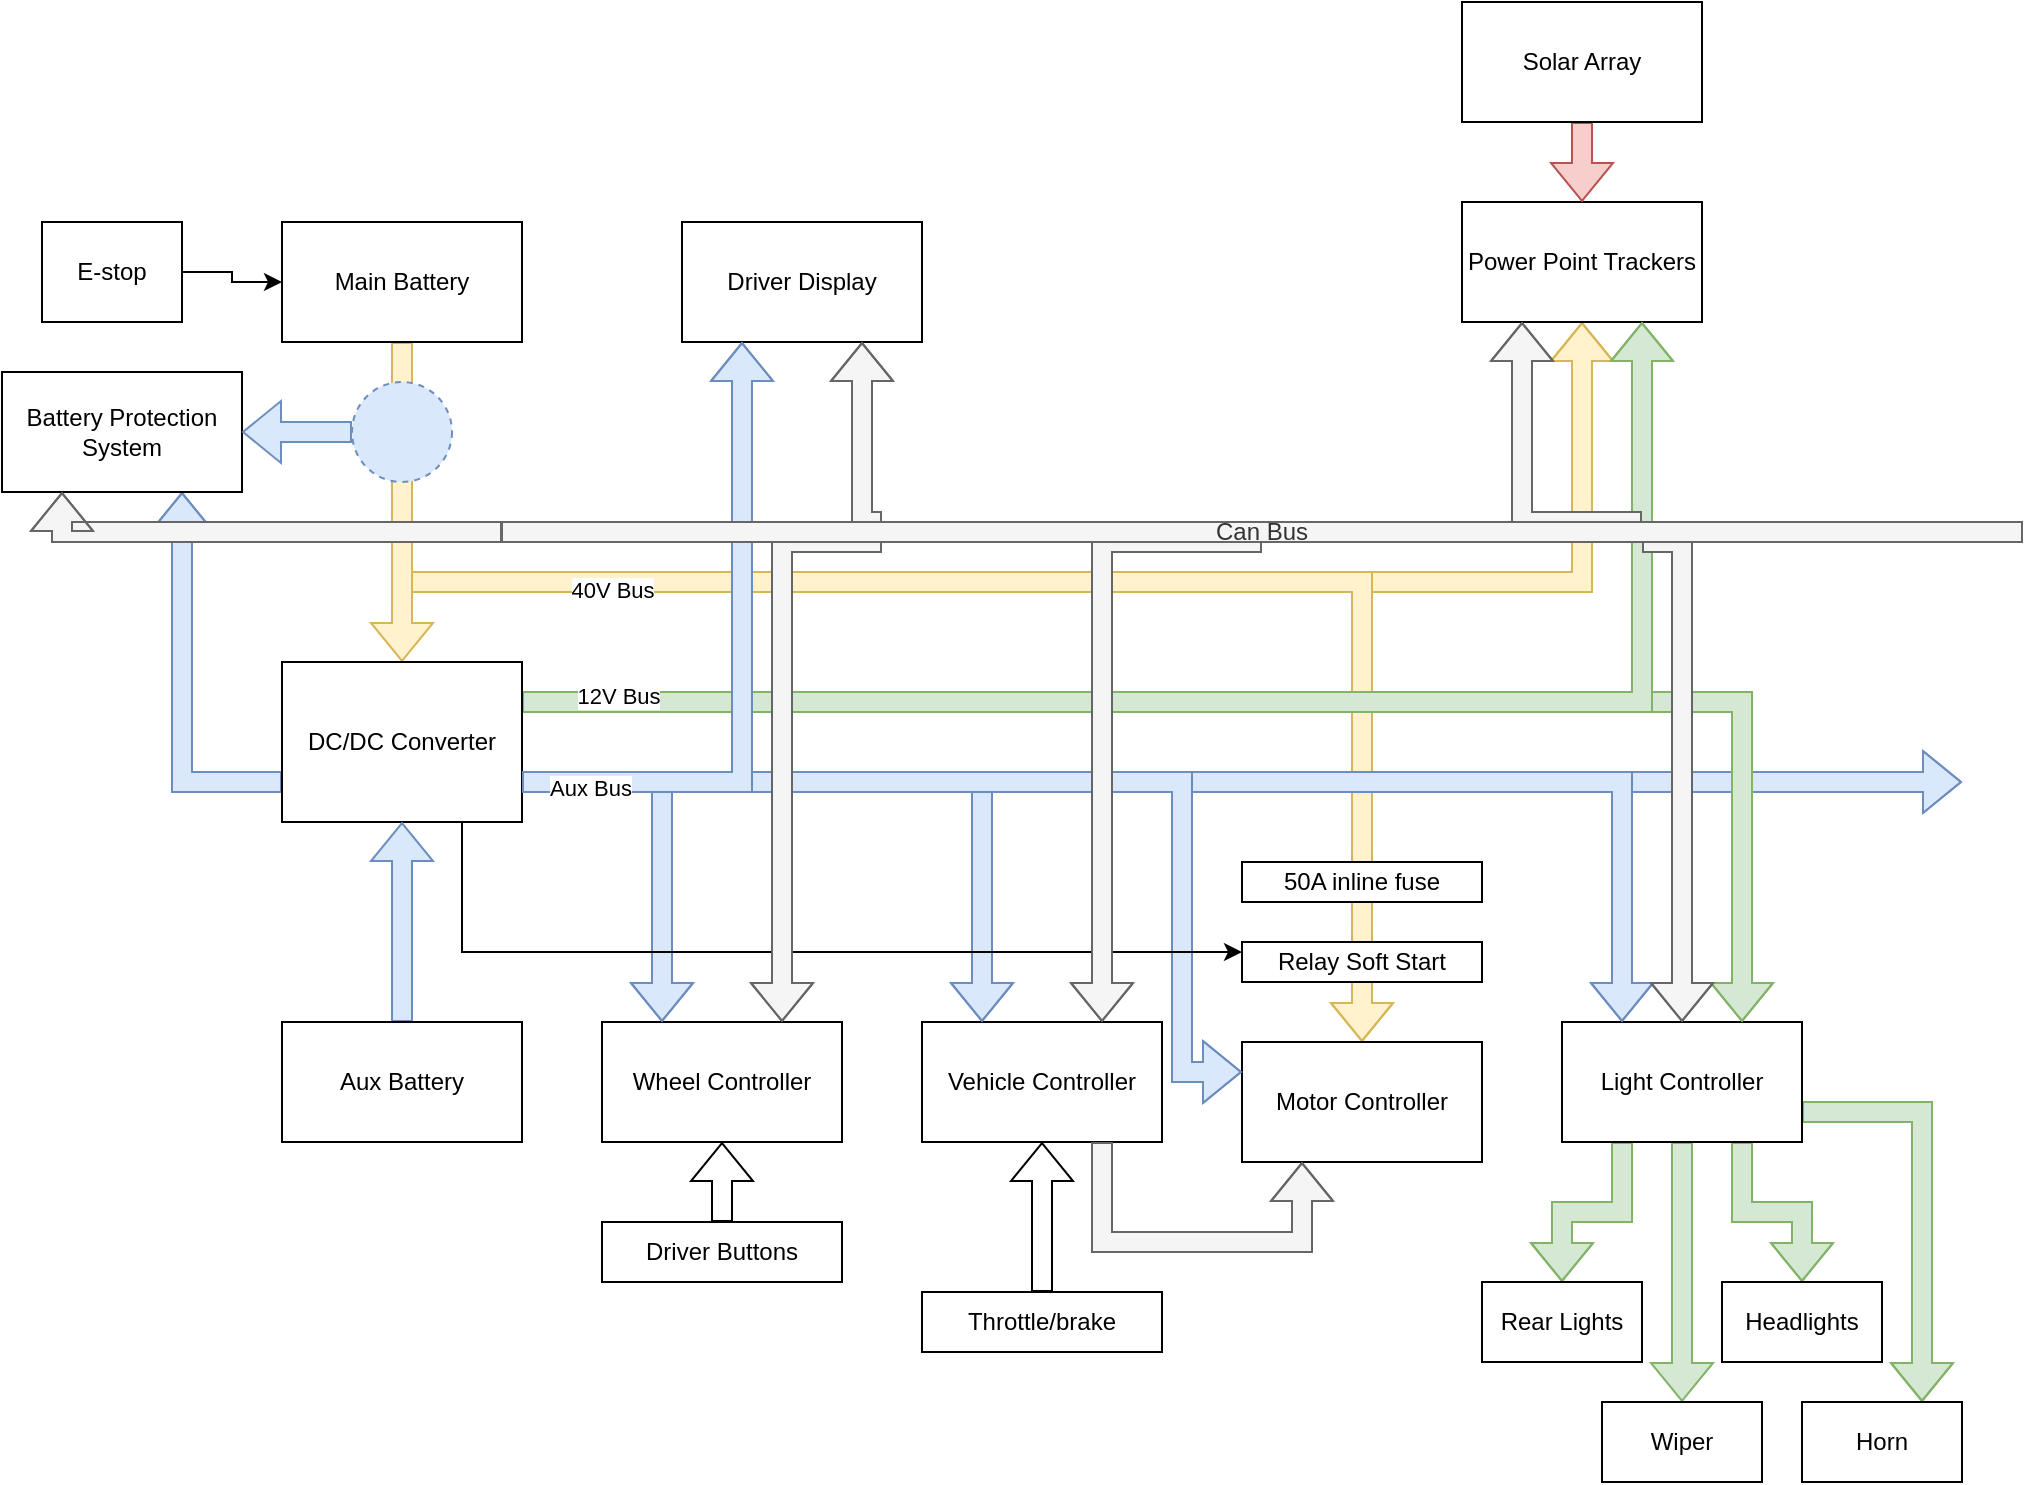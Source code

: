 <mxfile version="13.7.9" type="device"><diagram id="iwurdp77V-ijUKsoUroe" name="Page-1"><mxGraphModel dx="1422" dy="822" grid="1" gridSize="10" guides="1" tooltips="1" connect="1" arrows="1" fold="1" page="1" pageScale="1" pageWidth="1100" pageHeight="850" math="0" shadow="0"><root><mxCell id="0"/><mxCell id="1" parent="0"/><mxCell id="dRGe6bBK8JR47SLsbl3L-13" style="edgeStyle=orthogonalEdgeStyle;rounded=0;orthogonalLoop=1;jettySize=auto;html=1;exitX=0.5;exitY=1;exitDx=0;exitDy=0;shape=flexArrow;entryX=0.5;entryY=1;entryDx=0;entryDy=0;fillColor=#fff2cc;strokeColor=#d6b656;" edge="1" parent="1" source="dRGe6bBK8JR47SLsbl3L-1" target="dRGe6bBK8JR47SLsbl3L-6"><mxGeometry relative="1" as="geometry"><mxPoint x="1032.353" y="410" as="targetPoint"/><Array as="points"><mxPoint x="220" y="300"/><mxPoint x="810" y="300"/></Array></mxGeometry></mxCell><mxCell id="dRGe6bBK8JR47SLsbl3L-30" style="edgeStyle=orthogonalEdgeStyle;shape=flexArrow;rounded=0;orthogonalLoop=1;jettySize=auto;html=1;exitX=0.5;exitY=1;exitDx=0;exitDy=0;strokeColor=#d6b656;strokeWidth=1;entryX=0.5;entryY=0;entryDx=0;entryDy=0;fillColor=#fff2cc;" edge="1" parent="1" source="dRGe6bBK8JR47SLsbl3L-1" target="dRGe6bBK8JR47SLsbl3L-7"><mxGeometry relative="1" as="geometry"><mxPoint x="710" y="410" as="targetPoint"/><Array as="points"><mxPoint x="220" y="300"/><mxPoint x="700" y="300"/></Array></mxGeometry></mxCell><mxCell id="dRGe6bBK8JR47SLsbl3L-45" value="40V Bus" style="edgeLabel;html=1;align=center;verticalAlign=middle;resizable=0;points=[];" vertex="1" connectable="0" parent="dRGe6bBK8JR47SLsbl3L-30"><mxGeometry x="-0.458" y="-4" relative="1" as="geometry"><mxPoint as="offset"/></mxGeometry></mxCell><mxCell id="dRGe6bBK8JR47SLsbl3L-34" style="edgeStyle=orthogonalEdgeStyle;shape=flexArrow;rounded=0;orthogonalLoop=1;jettySize=auto;html=1;exitX=0.5;exitY=1;exitDx=0;exitDy=0;strokeColor=#d6b656;strokeWidth=1;fillColor=#fff2cc;" edge="1" parent="1" source="dRGe6bBK8JR47SLsbl3L-1" target="dRGe6bBK8JR47SLsbl3L-8"><mxGeometry relative="1" as="geometry"/></mxCell><mxCell id="dRGe6bBK8JR47SLsbl3L-1" value="Main Battery" style="rounded=0;whiteSpace=wrap;html=1;" vertex="1" parent="1"><mxGeometry x="160" y="120" width="120" height="60" as="geometry"/></mxCell><mxCell id="dRGe6bBK8JR47SLsbl3L-2" value="Driver Display" style="rounded=0;whiteSpace=wrap;html=1;" vertex="1" parent="1"><mxGeometry x="360" y="120" width="120" height="60" as="geometry"/></mxCell><mxCell id="dRGe6bBK8JR47SLsbl3L-3" value="Wheel Controller" style="rounded=0;whiteSpace=wrap;html=1;" vertex="1" parent="1"><mxGeometry x="320" y="520" width="120" height="60" as="geometry"/></mxCell><mxCell id="dRGe6bBK8JR47SLsbl3L-4" value="Vehicle Controller" style="rounded=0;whiteSpace=wrap;html=1;" vertex="1" parent="1"><mxGeometry x="480" y="520" width="120" height="60" as="geometry"/></mxCell><mxCell id="dRGe6bBK8JR47SLsbl3L-27" style="edgeStyle=orthogonalEdgeStyle;shape=flexArrow;rounded=0;orthogonalLoop=1;jettySize=auto;html=1;exitX=0.5;exitY=1;exitDx=0;exitDy=0;strokeColor=#82b366;strokeWidth=1;fillColor=#d5e8d4;" edge="1" parent="1" source="dRGe6bBK8JR47SLsbl3L-5" target="dRGe6bBK8JR47SLsbl3L-25"><mxGeometry relative="1" as="geometry"/></mxCell><mxCell id="dRGe6bBK8JR47SLsbl3L-28" style="edgeStyle=orthogonalEdgeStyle;shape=flexArrow;rounded=0;orthogonalLoop=1;jettySize=auto;html=1;exitX=0.75;exitY=1;exitDx=0;exitDy=0;entryX=0.5;entryY=0;entryDx=0;entryDy=0;strokeColor=#82b366;strokeWidth=1;fillColor=#d5e8d4;" edge="1" parent="1" source="dRGe6bBK8JR47SLsbl3L-5" target="dRGe6bBK8JR47SLsbl3L-24"><mxGeometry relative="1" as="geometry"/></mxCell><mxCell id="dRGe6bBK8JR47SLsbl3L-29" style="edgeStyle=orthogonalEdgeStyle;shape=flexArrow;rounded=0;orthogonalLoop=1;jettySize=auto;html=1;exitX=0.25;exitY=1;exitDx=0;exitDy=0;entryX=0.5;entryY=0;entryDx=0;entryDy=0;strokeColor=#82b366;strokeWidth=1;fillColor=#d5e8d4;" edge="1" parent="1" source="dRGe6bBK8JR47SLsbl3L-5" target="dRGe6bBK8JR47SLsbl3L-23"><mxGeometry relative="1" as="geometry"/></mxCell><mxCell id="dRGe6bBK8JR47SLsbl3L-37" style="edgeStyle=orthogonalEdgeStyle;shape=flexArrow;rounded=0;orthogonalLoop=1;jettySize=auto;html=1;exitX=1;exitY=0.75;exitDx=0;exitDy=0;entryX=0.75;entryY=0;entryDx=0;entryDy=0;strokeColor=#82b366;strokeWidth=1;fillColor=#d5e8d4;" edge="1" parent="1" source="dRGe6bBK8JR47SLsbl3L-5" target="dRGe6bBK8JR47SLsbl3L-36"><mxGeometry relative="1" as="geometry"/></mxCell><mxCell id="dRGe6bBK8JR47SLsbl3L-5" value="Light Controller" style="rounded=0;whiteSpace=wrap;html=1;" vertex="1" parent="1"><mxGeometry x="800" y="520" width="120" height="60" as="geometry"/></mxCell><mxCell id="dRGe6bBK8JR47SLsbl3L-6" value="Power Point Trackers" style="rounded=0;whiteSpace=wrap;html=1;" vertex="1" parent="1"><mxGeometry x="750" y="110" width="120" height="60" as="geometry"/></mxCell><mxCell id="dRGe6bBK8JR47SLsbl3L-7" value="Motor Controller" style="rounded=0;whiteSpace=wrap;html=1;" vertex="1" parent="1"><mxGeometry x="640" y="530" width="120" height="60" as="geometry"/></mxCell><mxCell id="dRGe6bBK8JR47SLsbl3L-18" style="edgeStyle=orthogonalEdgeStyle;shape=flexArrow;rounded=0;orthogonalLoop=1;jettySize=auto;html=1;exitX=1;exitY=0.75;exitDx=0;exitDy=0;fillColor=#dae8fc;strokeColor=#6c8ebf;" edge="1" parent="1" source="dRGe6bBK8JR47SLsbl3L-8"><mxGeometry relative="1" as="geometry"><mxPoint x="1000" y="400" as="targetPoint"/></mxGeometry></mxCell><mxCell id="dRGe6bBK8JR47SLsbl3L-20" style="edgeStyle=orthogonalEdgeStyle;shape=flexArrow;rounded=0;orthogonalLoop=1;jettySize=auto;html=1;exitX=1;exitY=0.75;exitDx=0;exitDy=0;entryX=0.25;entryY=0;entryDx=0;entryDy=0;strokeColor=#6c8ebf;strokeWidth=1;fillColor=#dae8fc;" edge="1" parent="1" source="dRGe6bBK8JR47SLsbl3L-8" target="dRGe6bBK8JR47SLsbl3L-3"><mxGeometry relative="1" as="geometry"/></mxCell><mxCell id="dRGe6bBK8JR47SLsbl3L-21" style="edgeStyle=orthogonalEdgeStyle;shape=flexArrow;rounded=0;orthogonalLoop=1;jettySize=auto;html=1;exitX=1;exitY=0.75;exitDx=0;exitDy=0;entryX=0.25;entryY=0;entryDx=0;entryDy=0;strokeColor=#6c8ebf;strokeWidth=1;fillColor=#dae8fc;" edge="1" parent="1" source="dRGe6bBK8JR47SLsbl3L-8" target="dRGe6bBK8JR47SLsbl3L-4"><mxGeometry relative="1" as="geometry"/></mxCell><mxCell id="dRGe6bBK8JR47SLsbl3L-22" style="edgeStyle=orthogonalEdgeStyle;shape=flexArrow;rounded=0;orthogonalLoop=1;jettySize=auto;html=1;exitX=1;exitY=0.75;exitDx=0;exitDy=0;entryX=0.25;entryY=0;entryDx=0;entryDy=0;strokeColor=#6c8ebf;strokeWidth=1;fillColor=#dae8fc;" edge="1" parent="1" source="dRGe6bBK8JR47SLsbl3L-8" target="dRGe6bBK8JR47SLsbl3L-5"><mxGeometry relative="1" as="geometry"/></mxCell><mxCell id="dRGe6bBK8JR47SLsbl3L-35" style="edgeStyle=orthogonalEdgeStyle;shape=flexArrow;rounded=0;orthogonalLoop=1;jettySize=auto;html=1;exitX=1;exitY=0.25;exitDx=0;exitDy=0;entryX=0.75;entryY=0;entryDx=0;entryDy=0;strokeColor=#82b366;strokeWidth=1;fillColor=#d5e8d4;" edge="1" parent="1" source="dRGe6bBK8JR47SLsbl3L-8" target="dRGe6bBK8JR47SLsbl3L-5"><mxGeometry relative="1" as="geometry"/></mxCell><mxCell id="dRGe6bBK8JR47SLsbl3L-38" style="edgeStyle=orthogonalEdgeStyle;shape=flexArrow;rounded=0;orthogonalLoop=1;jettySize=auto;html=1;exitX=1;exitY=0.75;exitDx=0;exitDy=0;entryX=0;entryY=0.25;entryDx=0;entryDy=0;strokeColor=#6c8ebf;strokeWidth=1;fillColor=#dae8fc;" edge="1" parent="1" source="dRGe6bBK8JR47SLsbl3L-8" target="dRGe6bBK8JR47SLsbl3L-7"><mxGeometry relative="1" as="geometry"><Array as="points"><mxPoint x="610" y="400"/><mxPoint x="610" y="545"/></Array></mxGeometry></mxCell><mxCell id="dRGe6bBK8JR47SLsbl3L-39" style="edgeStyle=orthogonalEdgeStyle;shape=flexArrow;rounded=0;orthogonalLoop=1;jettySize=auto;html=1;exitX=1;exitY=0.25;exitDx=0;exitDy=0;entryX=0.75;entryY=1;entryDx=0;entryDy=0;strokeColor=#82b366;strokeWidth=1;fillColor=#d5e8d4;" edge="1" parent="1" source="dRGe6bBK8JR47SLsbl3L-8" target="dRGe6bBK8JR47SLsbl3L-6"><mxGeometry relative="1" as="geometry"/></mxCell><mxCell id="dRGe6bBK8JR47SLsbl3L-46" value="12V Bus" style="edgeLabel;html=1;align=center;verticalAlign=middle;resizable=0;points=[];" vertex="1" connectable="0" parent="dRGe6bBK8JR47SLsbl3L-39"><mxGeometry x="-0.872" y="3" relative="1" as="geometry"><mxPoint as="offset"/></mxGeometry></mxCell><mxCell id="dRGe6bBK8JR47SLsbl3L-48" style="edgeStyle=orthogonalEdgeStyle;rounded=0;orthogonalLoop=1;jettySize=auto;html=1;exitX=0.75;exitY=1;exitDx=0;exitDy=0;entryX=0;entryY=0.25;entryDx=0;entryDy=0;strokeColor=#000000;strokeWidth=1;" edge="1" parent="1" source="dRGe6bBK8JR47SLsbl3L-8" target="dRGe6bBK8JR47SLsbl3L-17"><mxGeometry relative="1" as="geometry"><Array as="points"><mxPoint x="250" y="485"/></Array></mxGeometry></mxCell><mxCell id="dRGe6bBK8JR47SLsbl3L-64" style="edgeStyle=orthogonalEdgeStyle;shape=flexArrow;rounded=0;orthogonalLoop=1;jettySize=auto;html=1;exitX=0;exitY=0.75;exitDx=0;exitDy=0;entryX=0.75;entryY=1;entryDx=0;entryDy=0;strokeColor=#6c8ebf;strokeWidth=1;fillColor=#dae8fc;" edge="1" parent="1" source="dRGe6bBK8JR47SLsbl3L-8" target="dRGe6bBK8JR47SLsbl3L-10"><mxGeometry relative="1" as="geometry"/></mxCell><mxCell id="dRGe6bBK8JR47SLsbl3L-8" value="DC/DC Converter" style="rounded=0;whiteSpace=wrap;html=1;" vertex="1" parent="1"><mxGeometry x="160" y="340" width="120" height="80" as="geometry"/></mxCell><mxCell id="dRGe6bBK8JR47SLsbl3L-15" style="edgeStyle=orthogonalEdgeStyle;shape=flexArrow;rounded=0;orthogonalLoop=1;jettySize=auto;html=1;exitX=0.5;exitY=0;exitDx=0;exitDy=0;entryX=0.5;entryY=1;entryDx=0;entryDy=0;fillColor=#dae8fc;strokeColor=#6c8ebf;" edge="1" parent="1" source="dRGe6bBK8JR47SLsbl3L-9" target="dRGe6bBK8JR47SLsbl3L-8"><mxGeometry relative="1" as="geometry"/></mxCell><mxCell id="dRGe6bBK8JR47SLsbl3L-9" value="Aux Battery" style="rounded=0;whiteSpace=wrap;html=1;" vertex="1" parent="1"><mxGeometry x="160" y="520" width="120" height="60" as="geometry"/></mxCell><mxCell id="dRGe6bBK8JR47SLsbl3L-10" value="Battery Protection System" style="rounded=0;whiteSpace=wrap;html=1;" vertex="1" parent="1"><mxGeometry x="20" y="195" width="120" height="60" as="geometry"/></mxCell><mxCell id="dRGe6bBK8JR47SLsbl3L-12" style="edgeStyle=orthogonalEdgeStyle;rounded=0;orthogonalLoop=1;jettySize=auto;html=1;entryX=0;entryY=0.5;entryDx=0;entryDy=0;" edge="1" parent="1" source="dRGe6bBK8JR47SLsbl3L-11" target="dRGe6bBK8JR47SLsbl3L-1"><mxGeometry relative="1" as="geometry"/></mxCell><mxCell id="dRGe6bBK8JR47SLsbl3L-11" value="E-stop" style="rounded=0;whiteSpace=wrap;html=1;" vertex="1" parent="1"><mxGeometry x="40" y="120" width="70" height="50" as="geometry"/></mxCell><mxCell id="dRGe6bBK8JR47SLsbl3L-16" value="50A inline fuse" style="rounded=0;whiteSpace=wrap;html=1;" vertex="1" parent="1"><mxGeometry x="640" y="440" width="120" height="20" as="geometry"/></mxCell><mxCell id="dRGe6bBK8JR47SLsbl3L-17" value="Relay Soft Start" style="rounded=0;whiteSpace=wrap;html=1;" vertex="1" parent="1"><mxGeometry x="640" y="480" width="120" height="20" as="geometry"/></mxCell><mxCell id="dRGe6bBK8JR47SLsbl3L-23" value="Rear Lights" style="rounded=0;whiteSpace=wrap;html=1;" vertex="1" parent="1"><mxGeometry x="760" y="650" width="80" height="40" as="geometry"/></mxCell><mxCell id="dRGe6bBK8JR47SLsbl3L-24" value="Headlights" style="rounded=0;whiteSpace=wrap;html=1;" vertex="1" parent="1"><mxGeometry x="880" y="650" width="80" height="40" as="geometry"/></mxCell><mxCell id="dRGe6bBK8JR47SLsbl3L-25" value="Wiper" style="rounded=0;whiteSpace=wrap;html=1;" vertex="1" parent="1"><mxGeometry x="820" y="710" width="80" height="40" as="geometry"/></mxCell><mxCell id="dRGe6bBK8JR47SLsbl3L-36" value="Horn" style="rounded=0;whiteSpace=wrap;html=1;" vertex="1" parent="1"><mxGeometry x="920" y="710" width="80" height="40" as="geometry"/></mxCell><mxCell id="dRGe6bBK8JR47SLsbl3L-42" style="edgeStyle=orthogonalEdgeStyle;shape=flexArrow;rounded=0;orthogonalLoop=1;jettySize=auto;html=1;exitX=0.25;exitY=1;exitDx=0;exitDy=0;entryX=0.75;entryY=0;entryDx=0;entryDy=0;strokeColor=#666666;strokeWidth=1;fillColor=#f5f5f5;" edge="1" parent="1" source="dRGe6bBK8JR47SLsbl3L-41" target="dRGe6bBK8JR47SLsbl3L-3"><mxGeometry relative="1" as="geometry"><Array as="points"><mxPoint x="410" y="280"/></Array></mxGeometry></mxCell><mxCell id="dRGe6bBK8JR47SLsbl3L-43" style="edgeStyle=orthogonalEdgeStyle;shape=flexArrow;rounded=0;orthogonalLoop=1;jettySize=auto;html=1;exitX=0.5;exitY=1;exitDx=0;exitDy=0;entryX=0.75;entryY=0;entryDx=0;entryDy=0;strokeColor=#666666;strokeWidth=1;fillColor=#f5f5f5;" edge="1" parent="1" source="dRGe6bBK8JR47SLsbl3L-41" target="dRGe6bBK8JR47SLsbl3L-4"><mxGeometry relative="1" as="geometry"><Array as="points"><mxPoint x="570" y="280"/></Array></mxGeometry></mxCell><mxCell id="dRGe6bBK8JR47SLsbl3L-44" style="edgeStyle=orthogonalEdgeStyle;shape=flexArrow;rounded=0;orthogonalLoop=1;jettySize=auto;html=1;exitX=0.75;exitY=1;exitDx=0;exitDy=0;strokeColor=#666666;strokeWidth=1;fillColor=#f5f5f5;" edge="1" parent="1" source="dRGe6bBK8JR47SLsbl3L-41" target="dRGe6bBK8JR47SLsbl3L-5"><mxGeometry relative="1" as="geometry"><Array as="points"><mxPoint x="860" y="280"/></Array></mxGeometry></mxCell><mxCell id="dRGe6bBK8JR47SLsbl3L-49" style="edgeStyle=orthogonalEdgeStyle;rounded=0;orthogonalLoop=1;jettySize=auto;html=1;exitX=0;exitY=0.5;exitDx=0;exitDy=0;entryX=0.25;entryY=1;entryDx=0;entryDy=0;strokeColor=#666666;strokeWidth=1;shape=flexArrow;fillColor=#f5f5f5;" edge="1" parent="1" source="dRGe6bBK8JR47SLsbl3L-41" target="dRGe6bBK8JR47SLsbl3L-10"><mxGeometry relative="1" as="geometry"/></mxCell><mxCell id="dRGe6bBK8JR47SLsbl3L-51" style="edgeStyle=orthogonalEdgeStyle;shape=flexArrow;rounded=0;orthogonalLoop=1;jettySize=auto;html=1;exitX=0.25;exitY=0;exitDx=0;exitDy=0;entryX=0.75;entryY=1;entryDx=0;entryDy=0;strokeColor=#666666;strokeWidth=1;fillColor=#f5f5f5;" edge="1" parent="1" source="dRGe6bBK8JR47SLsbl3L-41" target="dRGe6bBK8JR47SLsbl3L-2"><mxGeometry relative="1" as="geometry"><Array as="points"><mxPoint x="450" y="270"/></Array></mxGeometry></mxCell><mxCell id="dRGe6bBK8JR47SLsbl3L-50" style="edgeStyle=orthogonalEdgeStyle;shape=flexArrow;rounded=0;orthogonalLoop=1;jettySize=auto;html=1;exitX=1;exitY=0.75;exitDx=0;exitDy=0;entryX=0.25;entryY=1;entryDx=0;entryDy=0;strokeColor=#6c8ebf;strokeWidth=1;fillColor=#dae8fc;" edge="1" parent="1" source="dRGe6bBK8JR47SLsbl3L-8" target="dRGe6bBK8JR47SLsbl3L-2"><mxGeometry relative="1" as="geometry"/></mxCell><mxCell id="dRGe6bBK8JR47SLsbl3L-52" value="Aux Bus" style="edgeLabel;html=1;align=center;verticalAlign=middle;resizable=0;points=[];" vertex="1" connectable="0" parent="dRGe6bBK8JR47SLsbl3L-50"><mxGeometry x="-0.794" y="-3" relative="1" as="geometry"><mxPoint as="offset"/></mxGeometry></mxCell><mxCell id="dRGe6bBK8JR47SLsbl3L-65" style="edgeStyle=orthogonalEdgeStyle;shape=flexArrow;rounded=0;orthogonalLoop=1;jettySize=auto;html=1;exitX=0.75;exitY=0;exitDx=0;exitDy=0;entryX=0.25;entryY=1;entryDx=0;entryDy=0;strokeColor=#666666;strokeWidth=1;fillColor=#f5f5f5;" edge="1" parent="1" source="dRGe6bBK8JR47SLsbl3L-41" target="dRGe6bBK8JR47SLsbl3L-6"><mxGeometry relative="1" as="geometry"><Array as="points"><mxPoint x="780" y="270"/></Array></mxGeometry></mxCell><mxCell id="dRGe6bBK8JR47SLsbl3L-41" value="Can Bus" style="rounded=0;whiteSpace=wrap;html=1;fillColor=#f5f5f5;strokeColor=#666666;fontColor=#333333;" vertex="1" parent="1"><mxGeometry x="270" y="270" width="760" height="10" as="geometry"/></mxCell><mxCell id="dRGe6bBK8JR47SLsbl3L-54" style="edgeStyle=orthogonalEdgeStyle;shape=flexArrow;rounded=0;orthogonalLoop=1;jettySize=auto;html=1;exitX=0.5;exitY=1;exitDx=0;exitDy=0;entryX=0.5;entryY=0;entryDx=0;entryDy=0;strokeColor=#b85450;strokeWidth=1;fillColor=#f8cecc;" edge="1" parent="1" source="dRGe6bBK8JR47SLsbl3L-53" target="dRGe6bBK8JR47SLsbl3L-6"><mxGeometry relative="1" as="geometry"/></mxCell><mxCell id="dRGe6bBK8JR47SLsbl3L-53" value="Solar Array" style="rounded=0;whiteSpace=wrap;html=1;" vertex="1" parent="1"><mxGeometry x="750" y="10" width="120" height="60" as="geometry"/></mxCell><mxCell id="dRGe6bBK8JR47SLsbl3L-60" style="edgeStyle=orthogonalEdgeStyle;shape=flexArrow;rounded=0;orthogonalLoop=1;jettySize=auto;html=1;entryX=0.5;entryY=1;entryDx=0;entryDy=0;strokeColor=#000000;strokeWidth=1;" edge="1" parent="1" source="dRGe6bBK8JR47SLsbl3L-55" target="dRGe6bBK8JR47SLsbl3L-4"><mxGeometry relative="1" as="geometry"/></mxCell><mxCell id="dRGe6bBK8JR47SLsbl3L-55" value="Throttle/brake" style="rounded=0;whiteSpace=wrap;html=1;" vertex="1" parent="1"><mxGeometry x="480" y="655" width="120" height="30" as="geometry"/></mxCell><mxCell id="dRGe6bBK8JR47SLsbl3L-58" style="edgeStyle=orthogonalEdgeStyle;shape=flexArrow;rounded=0;orthogonalLoop=1;jettySize=auto;html=1;exitX=0.5;exitY=0;exitDx=0;exitDy=0;entryX=0.5;entryY=1;entryDx=0;entryDy=0;strokeColor=#000000;strokeWidth=1;" edge="1" parent="1" source="dRGe6bBK8JR47SLsbl3L-57" target="dRGe6bBK8JR47SLsbl3L-3"><mxGeometry relative="1" as="geometry"/></mxCell><mxCell id="dRGe6bBK8JR47SLsbl3L-57" value="Driver Buttons" style="rounded=0;whiteSpace=wrap;html=1;" vertex="1" parent="1"><mxGeometry x="320" y="620" width="120" height="30" as="geometry"/></mxCell><mxCell id="dRGe6bBK8JR47SLsbl3L-31" style="edgeStyle=orthogonalEdgeStyle;shape=flexArrow;rounded=0;orthogonalLoop=1;jettySize=auto;html=1;entryX=0.25;entryY=1;entryDx=0;entryDy=0;strokeColor=#666666;strokeWidth=1;fillColor=#f5f5f5;exitX=0.75;exitY=1;exitDx=0;exitDy=0;" edge="1" parent="1" source="dRGe6bBK8JR47SLsbl3L-4" target="dRGe6bBK8JR47SLsbl3L-7"><mxGeometry relative="1" as="geometry"><Array as="points"><mxPoint x="570" y="630"/><mxPoint x="670" y="630"/></Array></mxGeometry></mxCell><mxCell id="dRGe6bBK8JR47SLsbl3L-63" style="edgeStyle=orthogonalEdgeStyle;shape=flexArrow;rounded=0;orthogonalLoop=1;jettySize=auto;html=1;entryX=1;entryY=0.5;entryDx=0;entryDy=0;strokeColor=#6c8ebf;strokeWidth=1;fillColor=#dae8fc;" edge="1" parent="1" source="dRGe6bBK8JR47SLsbl3L-62" target="dRGe6bBK8JR47SLsbl3L-10"><mxGeometry relative="1" as="geometry"/></mxCell><mxCell id="dRGe6bBK8JR47SLsbl3L-62" value="" style="ellipse;whiteSpace=wrap;html=1;aspect=fixed;dashed=1;strokeColor=#6c8ebf;fillColor=#dae8fc;" vertex="1" parent="1"><mxGeometry x="195" y="200" width="50" height="50" as="geometry"/></mxCell></root></mxGraphModel></diagram></mxfile>